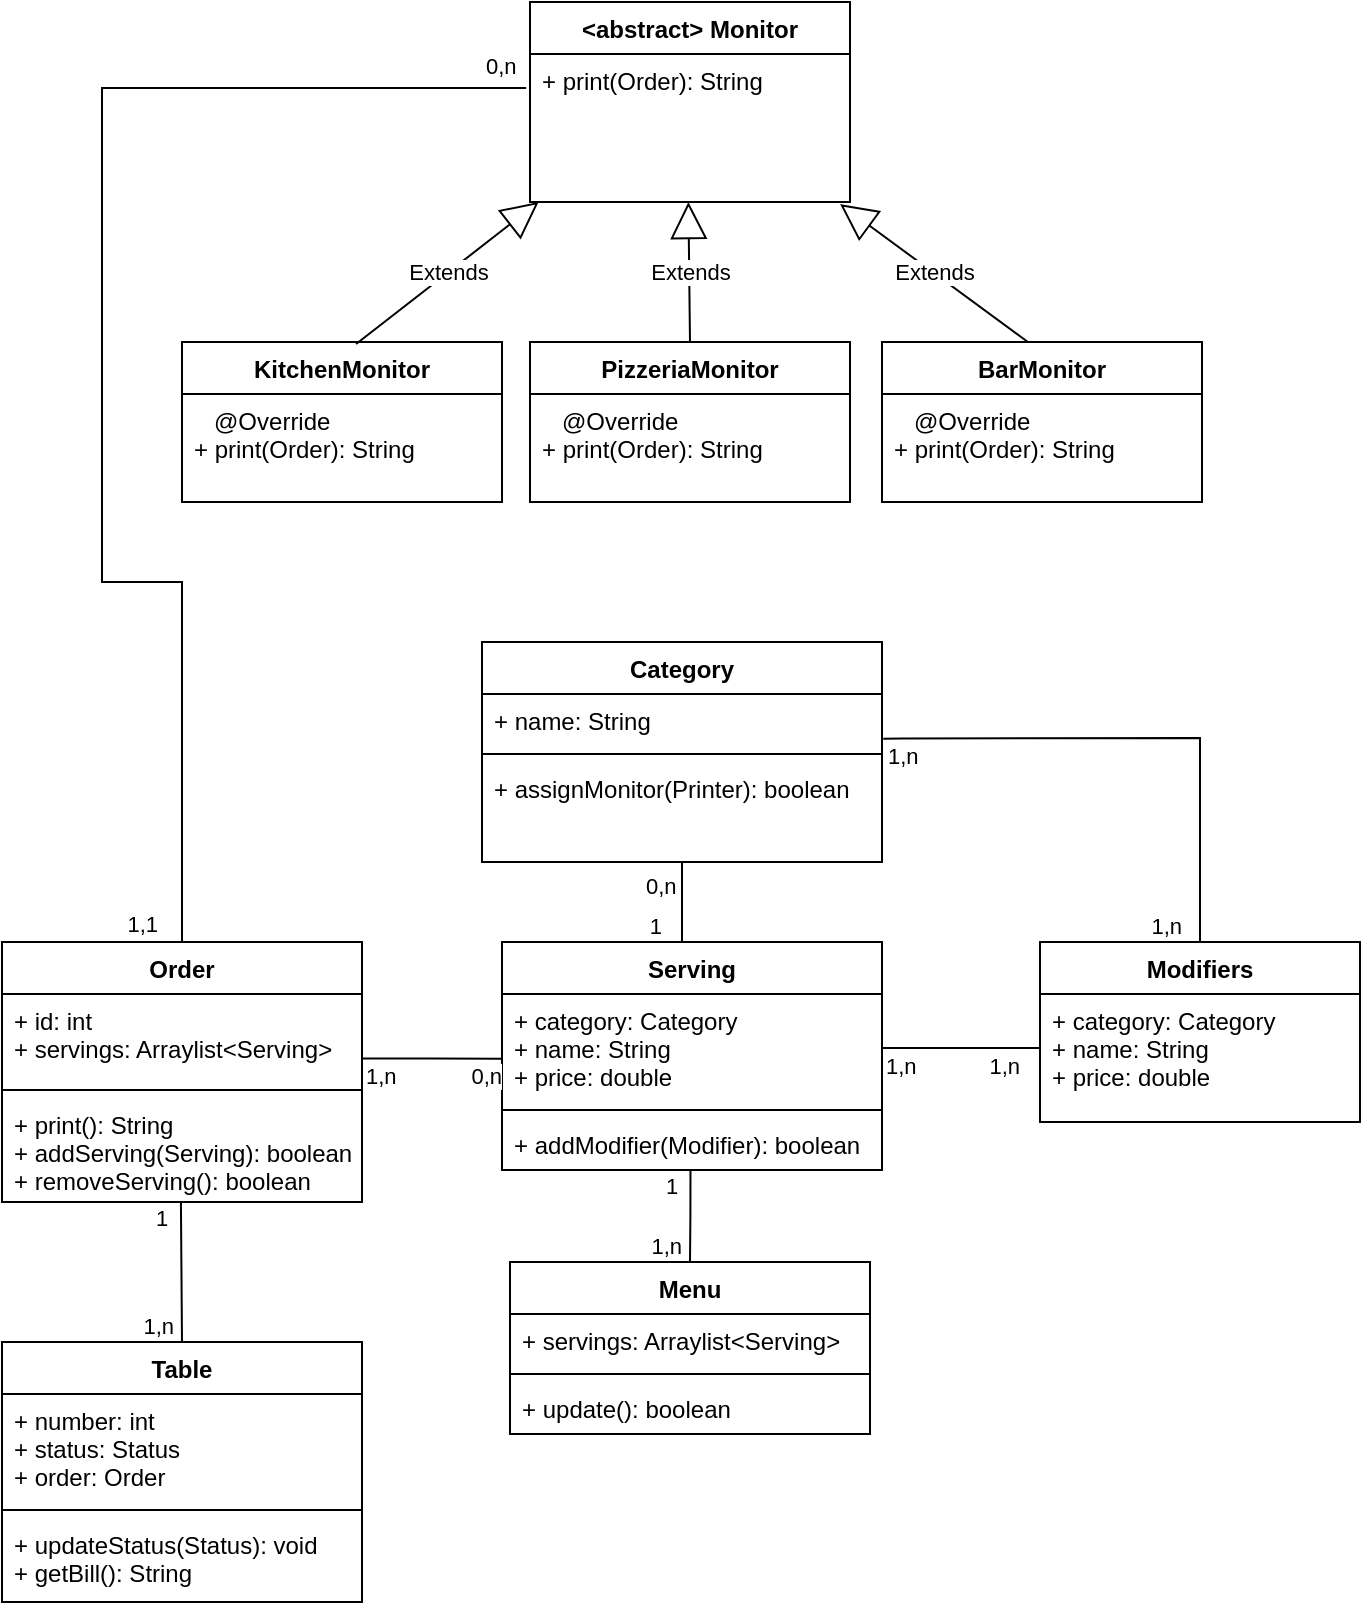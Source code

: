 <mxfile version="16.6.2" type="device"><diagram id="4cytzhl2g3gFU2kn-OGS" name="Page-1"><mxGraphModel dx="532" dy="741" grid="1" gridSize="10" guides="1" tooltips="1" connect="1" arrows="1" fold="1" page="1" pageScale="1" pageWidth="827" pageHeight="1169" math="0" shadow="0"><root><mxCell id="0"/><mxCell id="1" parent="0"/><mxCell id="7ltiMwgR-woyUdTdyEct-9" value="&lt;abstract&gt; Monitor" style="swimlane;fontStyle=1;align=center;verticalAlign=top;childLayout=stackLayout;horizontal=1;startSize=26;horizontalStack=0;resizeParent=1;resizeParentMax=0;resizeLast=0;collapsible=1;marginBottom=0;" parent="1" vertex="1"><mxGeometry x="334" y="70" width="160" height="100" as="geometry"><mxRectangle x="334" y="70" width="140" height="26" as="alternateBounds"/></mxGeometry></mxCell><mxCell id="7ltiMwgR-woyUdTdyEct-10" value="+ print(Order): String" style="text;strokeColor=none;fillColor=none;align=left;verticalAlign=top;spacingLeft=4;spacingRight=4;overflow=hidden;rotatable=0;points=[[0,0.5],[1,0.5]];portConstraint=eastwest;" parent="7ltiMwgR-woyUdTdyEct-9" vertex="1"><mxGeometry y="26" width="160" height="74" as="geometry"/></mxCell><mxCell id="7ltiMwgR-woyUdTdyEct-11" value="KitchenMonitor" style="swimlane;fontStyle=1;align=center;verticalAlign=top;childLayout=stackLayout;horizontal=1;startSize=26;horizontalStack=0;resizeParent=1;resizeParentMax=0;resizeLast=0;collapsible=1;marginBottom=0;" parent="1" vertex="1"><mxGeometry x="160" y="240" width="160" height="80" as="geometry"/></mxCell><mxCell id="7ltiMwgR-woyUdTdyEct-12" value="   @Override&#10;+ print(Order): String" style="text;strokeColor=none;fillColor=none;align=left;verticalAlign=top;spacingLeft=4;spacingRight=4;overflow=hidden;rotatable=0;points=[[0,0.5],[1,0.5]];portConstraint=eastwest;" parent="7ltiMwgR-woyUdTdyEct-11" vertex="1"><mxGeometry y="26" width="160" height="54" as="geometry"/></mxCell><mxCell id="7ltiMwgR-woyUdTdyEct-13" value="BarMonitor" style="swimlane;fontStyle=1;align=center;verticalAlign=top;childLayout=stackLayout;horizontal=1;startSize=26;horizontalStack=0;resizeParent=1;resizeParentMax=0;resizeLast=0;collapsible=1;marginBottom=0;" parent="1" vertex="1"><mxGeometry x="510" y="240" width="160" height="80" as="geometry"/></mxCell><mxCell id="7ltiMwgR-woyUdTdyEct-14" value="   @Override&#10;+ print(Order): String" style="text;strokeColor=none;fillColor=none;align=left;verticalAlign=top;spacingLeft=4;spacingRight=4;overflow=hidden;rotatable=0;points=[[0,0.5],[1,0.5]];portConstraint=eastwest;" parent="7ltiMwgR-woyUdTdyEct-13" vertex="1"><mxGeometry y="26" width="160" height="54" as="geometry"/></mxCell><mxCell id="7ltiMwgR-woyUdTdyEct-15" value="PizzeriaMonitor" style="swimlane;fontStyle=1;align=center;verticalAlign=top;childLayout=stackLayout;horizontal=1;startSize=26;horizontalStack=0;resizeParent=1;resizeParentMax=0;resizeLast=0;collapsible=1;marginBottom=0;" parent="1" vertex="1"><mxGeometry x="334" y="240" width="160" height="80" as="geometry"/></mxCell><mxCell id="7ltiMwgR-woyUdTdyEct-16" value="   @Override&#10;+ print(Order): String" style="text;strokeColor=none;fillColor=none;align=left;verticalAlign=top;spacingLeft=4;spacingRight=4;overflow=hidden;rotatable=0;points=[[0,0.5],[1,0.5]];portConstraint=eastwest;" parent="7ltiMwgR-woyUdTdyEct-15" vertex="1"><mxGeometry y="26" width="160" height="54" as="geometry"/></mxCell><mxCell id="7ltiMwgR-woyUdTdyEct-21" value="Menu" style="swimlane;fontStyle=1;align=center;verticalAlign=top;childLayout=stackLayout;horizontal=1;startSize=26;horizontalStack=0;resizeParent=1;resizeParentMax=0;resizeLast=0;collapsible=1;marginBottom=0;" parent="1" vertex="1"><mxGeometry x="324" y="700" width="180" height="86" as="geometry"/></mxCell><mxCell id="7ltiMwgR-woyUdTdyEct-22" value="+ servings: Arraylist&lt;Serving&gt;" style="text;strokeColor=none;fillColor=none;align=left;verticalAlign=top;spacingLeft=4;spacingRight=4;overflow=hidden;rotatable=0;points=[[0,0.5],[1,0.5]];portConstraint=eastwest;" parent="7ltiMwgR-woyUdTdyEct-21" vertex="1"><mxGeometry y="26" width="180" height="26" as="geometry"/></mxCell><mxCell id="7ltiMwgR-woyUdTdyEct-23" value="" style="line;strokeWidth=1;fillColor=none;align=left;verticalAlign=middle;spacingTop=-1;spacingLeft=3;spacingRight=3;rotatable=0;labelPosition=right;points=[];portConstraint=eastwest;" parent="7ltiMwgR-woyUdTdyEct-21" vertex="1"><mxGeometry y="52" width="180" height="8" as="geometry"/></mxCell><mxCell id="7ltiMwgR-woyUdTdyEct-24" value="+ update(): boolean" style="text;strokeColor=none;fillColor=none;align=left;verticalAlign=top;spacingLeft=4;spacingRight=4;overflow=hidden;rotatable=0;points=[[0,0.5],[1,0.5]];portConstraint=eastwest;" parent="7ltiMwgR-woyUdTdyEct-21" vertex="1"><mxGeometry y="60" width="180" height="26" as="geometry"/></mxCell><mxCell id="7ltiMwgR-woyUdTdyEct-26" value="Serving" style="swimlane;fontStyle=1;align=center;verticalAlign=top;childLayout=stackLayout;horizontal=1;startSize=26;horizontalStack=0;resizeParent=1;resizeParentMax=0;resizeLast=0;collapsible=1;marginBottom=0;" parent="1" vertex="1"><mxGeometry x="320" y="540" width="190" height="114" as="geometry"/></mxCell><mxCell id="7ltiMwgR-woyUdTdyEct-27" value="+ category: Category&#10;+ name: String&#10;+ price: double" style="text;strokeColor=none;fillColor=none;align=left;verticalAlign=top;spacingLeft=4;spacingRight=4;overflow=hidden;rotatable=0;points=[[0,0.5],[1,0.5]];portConstraint=eastwest;" parent="7ltiMwgR-woyUdTdyEct-26" vertex="1"><mxGeometry y="26" width="190" height="54" as="geometry"/></mxCell><mxCell id="7ltiMwgR-woyUdTdyEct-28" value="" style="line;strokeWidth=1;fillColor=none;align=left;verticalAlign=middle;spacingTop=-1;spacingLeft=3;spacingRight=3;rotatable=0;labelPosition=right;points=[];portConstraint=eastwest;" parent="7ltiMwgR-woyUdTdyEct-26" vertex="1"><mxGeometry y="80" width="190" height="8" as="geometry"/></mxCell><mxCell id="7ltiMwgR-woyUdTdyEct-29" value="+ addModifier(Modifier): boolean" style="text;strokeColor=none;fillColor=none;align=left;verticalAlign=top;spacingLeft=4;spacingRight=4;overflow=hidden;rotatable=0;points=[[0,0.5],[1,0.5]];portConstraint=eastwest;" parent="7ltiMwgR-woyUdTdyEct-26" vertex="1"><mxGeometry y="88" width="190" height="26" as="geometry"/></mxCell><mxCell id="7ltiMwgR-woyUdTdyEct-31" value="Category" style="swimlane;fontStyle=1;align=center;verticalAlign=top;childLayout=stackLayout;horizontal=1;startSize=26;horizontalStack=0;resizeParent=1;resizeParentMax=0;resizeLast=0;collapsible=1;marginBottom=0;" parent="1" vertex="1"><mxGeometry x="310" y="390" width="200" height="110" as="geometry"/></mxCell><mxCell id="7ltiMwgR-woyUdTdyEct-32" value="+ name: String" style="text;strokeColor=none;fillColor=none;align=left;verticalAlign=top;spacingLeft=4;spacingRight=4;overflow=hidden;rotatable=0;points=[[0,0.5],[1,0.5]];portConstraint=eastwest;" parent="7ltiMwgR-woyUdTdyEct-31" vertex="1"><mxGeometry y="26" width="200" height="26" as="geometry"/></mxCell><mxCell id="7ltiMwgR-woyUdTdyEct-33" value="" style="line;strokeWidth=1;fillColor=none;align=left;verticalAlign=middle;spacingTop=-1;spacingLeft=3;spacingRight=3;rotatable=0;labelPosition=right;points=[];portConstraint=eastwest;" parent="7ltiMwgR-woyUdTdyEct-31" vertex="1"><mxGeometry y="52" width="200" height="8" as="geometry"/></mxCell><mxCell id="7ltiMwgR-woyUdTdyEct-34" value="+ assignMonitor(Printer): boolean" style="text;strokeColor=none;fillColor=none;align=left;verticalAlign=top;spacingLeft=4;spacingRight=4;overflow=hidden;rotatable=0;points=[[0,0.5],[1,0.5]];portConstraint=eastwest;" parent="7ltiMwgR-woyUdTdyEct-31" vertex="1"><mxGeometry y="60" width="200" height="50" as="geometry"/></mxCell><mxCell id="7ltiMwgR-woyUdTdyEct-37" value="Order" style="swimlane;fontStyle=1;align=center;verticalAlign=top;childLayout=stackLayout;horizontal=1;startSize=26;horizontalStack=0;resizeParent=1;resizeParentMax=0;resizeLast=0;collapsible=1;marginBottom=0;" parent="1" vertex="1"><mxGeometry x="70" y="540" width="180" height="130" as="geometry"/></mxCell><mxCell id="7ltiMwgR-woyUdTdyEct-38" value="+ id: int&#10;+ servings: Arraylist&lt;Serving&gt;" style="text;strokeColor=none;fillColor=none;align=left;verticalAlign=top;spacingLeft=4;spacingRight=4;overflow=hidden;rotatable=0;points=[[0,0.5],[1,0.5]];portConstraint=eastwest;" parent="7ltiMwgR-woyUdTdyEct-37" vertex="1"><mxGeometry y="26" width="180" height="44" as="geometry"/></mxCell><mxCell id="7ltiMwgR-woyUdTdyEct-39" value="" style="line;strokeWidth=1;fillColor=none;align=left;verticalAlign=middle;spacingTop=-1;spacingLeft=3;spacingRight=3;rotatable=0;labelPosition=right;points=[];portConstraint=eastwest;" parent="7ltiMwgR-woyUdTdyEct-37" vertex="1"><mxGeometry y="70" width="180" height="8" as="geometry"/></mxCell><mxCell id="7ltiMwgR-woyUdTdyEct-40" value="+ print(): String&#10;+ addServing(Serving): boolean&#10;+ removeServing(): boolean" style="text;strokeColor=none;fillColor=none;align=left;verticalAlign=top;spacingLeft=4;spacingRight=4;overflow=hidden;rotatable=0;points=[[0,0.5],[1,0.5]];portConstraint=eastwest;" parent="7ltiMwgR-woyUdTdyEct-37" vertex="1"><mxGeometry y="78" width="180" height="52" as="geometry"/></mxCell><mxCell id="7ltiMwgR-woyUdTdyEct-42" value="Table" style="swimlane;fontStyle=1;align=center;verticalAlign=top;childLayout=stackLayout;horizontal=1;startSize=26;horizontalStack=0;resizeParent=1;resizeParentMax=0;resizeLast=0;collapsible=1;marginBottom=0;" parent="1" vertex="1"><mxGeometry x="70" y="740" width="180" height="130" as="geometry"/></mxCell><mxCell id="7ltiMwgR-woyUdTdyEct-43" value="+ number: int&#10;+ status: Status&#10;+ order: Order" style="text;strokeColor=none;fillColor=none;align=left;verticalAlign=top;spacingLeft=4;spacingRight=4;overflow=hidden;rotatable=0;points=[[0,0.5],[1,0.5]];portConstraint=eastwest;" parent="7ltiMwgR-woyUdTdyEct-42" vertex="1"><mxGeometry y="26" width="180" height="54" as="geometry"/></mxCell><mxCell id="7ltiMwgR-woyUdTdyEct-44" value="" style="line;strokeWidth=1;fillColor=none;align=left;verticalAlign=middle;spacingTop=-1;spacingLeft=3;spacingRight=3;rotatable=0;labelPosition=right;points=[];portConstraint=eastwest;" parent="7ltiMwgR-woyUdTdyEct-42" vertex="1"><mxGeometry y="80" width="180" height="8" as="geometry"/></mxCell><mxCell id="7ltiMwgR-woyUdTdyEct-45" value="+ updateStatus(Status): void&#10;+ getBill(): String" style="text;strokeColor=none;fillColor=none;align=left;verticalAlign=top;spacingLeft=4;spacingRight=4;overflow=hidden;rotatable=0;points=[[0,0.5],[1,0.5]];portConstraint=eastwest;" parent="7ltiMwgR-woyUdTdyEct-42" vertex="1"><mxGeometry y="88" width="180" height="42" as="geometry"/></mxCell><mxCell id="7ltiMwgR-woyUdTdyEct-49" value="Modifiers" style="swimlane;fontStyle=1;align=center;verticalAlign=top;childLayout=stackLayout;horizontal=1;startSize=26;horizontalStack=0;resizeParent=1;resizeParentMax=0;resizeLast=0;collapsible=1;marginBottom=0;" parent="1" vertex="1"><mxGeometry x="589" y="540" width="160" height="90" as="geometry"><mxRectangle x="589" y="540" width="90" height="26" as="alternateBounds"/></mxGeometry></mxCell><mxCell id="7ltiMwgR-woyUdTdyEct-50" value="+ category: Category&#10;+ name: String&#10;+ price: double" style="text;strokeColor=none;fillColor=none;align=left;verticalAlign=top;spacingLeft=4;spacingRight=4;overflow=hidden;rotatable=0;points=[[0,0.5],[1,0.5]];portConstraint=eastwest;" parent="7ltiMwgR-woyUdTdyEct-49" vertex="1"><mxGeometry y="26" width="160" height="64" as="geometry"/></mxCell><mxCell id="7ltiMwgR-woyUdTdyEct-52" value="Extends" style="endArrow=block;endSize=16;endFill=0;html=1;rounded=0;exitX=0.544;exitY=0.013;exitDx=0;exitDy=0;exitPerimeter=0;entryX=0.027;entryY=1;entryDx=0;entryDy=0;entryPerimeter=0;" parent="1" source="7ltiMwgR-woyUdTdyEct-11" target="7ltiMwgR-woyUdTdyEct-10" edge="1"><mxGeometry width="160" relative="1" as="geometry"><mxPoint x="252.96" y="237.2" as="sourcePoint"/><mxPoint x="338.32" y="175.55" as="targetPoint"/></mxGeometry></mxCell><mxCell id="7ltiMwgR-woyUdTdyEct-53" value="Extends" style="endArrow=block;endSize=16;endFill=0;html=1;rounded=0;entryX=0.495;entryY=1;entryDx=0;entryDy=0;entryPerimeter=0;exitX=0.5;exitY=0;exitDx=0;exitDy=0;" parent="1" source="7ltiMwgR-woyUdTdyEct-15" target="7ltiMwgR-woyUdTdyEct-10" edge="1"><mxGeometry width="160" relative="1" as="geometry"><mxPoint x="420" y="250" as="sourcePoint"/><mxPoint x="413.2" y="176.438" as="targetPoint"/></mxGeometry></mxCell><mxCell id="7ltiMwgR-woyUdTdyEct-54" value="Extends" style="endArrow=block;endSize=16;endFill=0;html=1;rounded=0;exitX=0.456;exitY=0;exitDx=0;exitDy=0;entryX=0.969;entryY=1.014;entryDx=0;entryDy=0;entryPerimeter=0;exitPerimeter=0;" parent="1" source="7ltiMwgR-woyUdTdyEct-13" target="7ltiMwgR-woyUdTdyEct-10" edge="1"><mxGeometry width="160" relative="1" as="geometry"><mxPoint x="590" y="240" as="sourcePoint"/><mxPoint x="495.76" y="176.438" as="targetPoint"/></mxGeometry></mxCell><mxCell id="7ltiMwgR-woyUdTdyEct-55" value="" style="endArrow=none;html=1;edgeStyle=orthogonalEdgeStyle;rounded=0;entryX=0.5;entryY=0;entryDx=0;entryDy=0;exitX=-0.012;exitY=0.23;exitDx=0;exitDy=0;exitPerimeter=0;" parent="1" source="7ltiMwgR-woyUdTdyEct-10" target="7ltiMwgR-woyUdTdyEct-37" edge="1"><mxGeometry relative="1" as="geometry"><mxPoint x="180" y="230" as="sourcePoint"/><mxPoint x="270" y="360" as="targetPoint"/><Array as="points"><mxPoint x="120" y="113"/><mxPoint x="120" y="360"/><mxPoint x="160" y="360"/></Array></mxGeometry></mxCell><mxCell id="7ltiMwgR-woyUdTdyEct-56" value="0,n" style="edgeLabel;resizable=0;html=1;align=left;verticalAlign=bottom;" parent="7ltiMwgR-woyUdTdyEct-55" connectable="0" vertex="1"><mxGeometry x="-1" relative="1" as="geometry"><mxPoint x="-22" y="-3" as="offset"/></mxGeometry></mxCell><mxCell id="7ltiMwgR-woyUdTdyEct-57" value="1,1" style="edgeLabel;resizable=0;html=1;align=right;verticalAlign=bottom;" parent="7ltiMwgR-woyUdTdyEct-55" connectable="0" vertex="1"><mxGeometry x="1" relative="1" as="geometry"><mxPoint x="-12" as="offset"/></mxGeometry></mxCell><mxCell id="7ltiMwgR-woyUdTdyEct-58" value="" style="endArrow=none;html=1;edgeStyle=orthogonalEdgeStyle;rounded=0;entryX=0.5;entryY=0;entryDx=0;entryDy=0;exitX=0.5;exitY=1;exitDx=0;exitDy=0;exitPerimeter=0;" parent="1" source="7ltiMwgR-woyUdTdyEct-34" target="7ltiMwgR-woyUdTdyEct-26" edge="1"><mxGeometry relative="1" as="geometry"><mxPoint x="400" y="520" as="sourcePoint"/><mxPoint x="370" y="520" as="targetPoint"/><Array as="points"><mxPoint x="410" y="540"/></Array></mxGeometry></mxCell><mxCell id="7ltiMwgR-woyUdTdyEct-59" value="0,n" style="edgeLabel;resizable=0;html=1;align=left;verticalAlign=bottom;" parent="7ltiMwgR-woyUdTdyEct-58" connectable="0" vertex="1"><mxGeometry x="-1" relative="1" as="geometry"><mxPoint x="-20" y="20" as="offset"/></mxGeometry></mxCell><mxCell id="7ltiMwgR-woyUdTdyEct-60" value="1" style="edgeLabel;resizable=0;html=1;align=right;verticalAlign=bottom;" parent="7ltiMwgR-woyUdTdyEct-58" connectable="0" vertex="1"><mxGeometry x="1" relative="1" as="geometry"><mxPoint x="-15" as="offset"/></mxGeometry></mxCell><mxCell id="7ltiMwgR-woyUdTdyEct-62" value="" style="endArrow=none;html=1;edgeStyle=orthogonalEdgeStyle;rounded=0;entryX=-0.002;entryY=0.422;entryDx=0;entryDy=0;exitX=1;exitY=0.5;exitDx=0;exitDy=0;entryPerimeter=0;" parent="1" source="7ltiMwgR-woyUdTdyEct-27" target="7ltiMwgR-woyUdTdyEct-50" edge="1"><mxGeometry relative="1" as="geometry"><mxPoint x="580" y="560" as="sourcePoint"/><mxPoint x="585" y="600" as="targetPoint"/><Array as="points"/></mxGeometry></mxCell><mxCell id="7ltiMwgR-woyUdTdyEct-63" value="1,n" style="edgeLabel;resizable=0;html=1;align=left;verticalAlign=bottom;" parent="7ltiMwgR-woyUdTdyEct-62" connectable="0" vertex="1"><mxGeometry x="-1" relative="1" as="geometry"><mxPoint y="17" as="offset"/></mxGeometry></mxCell><mxCell id="7ltiMwgR-woyUdTdyEct-64" value="1,n" style="edgeLabel;resizable=0;html=1;align=right;verticalAlign=bottom;" parent="7ltiMwgR-woyUdTdyEct-62" connectable="0" vertex="1"><mxGeometry x="1" relative="1" as="geometry"><mxPoint x="-9" y="17" as="offset"/></mxGeometry></mxCell><mxCell id="7ltiMwgR-woyUdTdyEct-66" value="" style="endArrow=none;html=1;edgeStyle=orthogonalEdgeStyle;rounded=0;exitX=1.003;exitY=0.859;exitDx=0;exitDy=0;exitPerimeter=0;entryX=0.5;entryY=0;entryDx=0;entryDy=0;" parent="1" source="7ltiMwgR-woyUdTdyEct-32" target="7ltiMwgR-woyUdTdyEct-49" edge="1"><mxGeometry relative="1" as="geometry"><mxPoint x="520" y="603" as="sourcePoint"/><mxPoint x="670" y="600" as="targetPoint"/><Array as="points"><mxPoint x="520" y="438"/><mxPoint x="669" y="438"/></Array></mxGeometry></mxCell><mxCell id="7ltiMwgR-woyUdTdyEct-67" value="1,n" style="edgeLabel;resizable=0;html=1;align=left;verticalAlign=bottom;" parent="7ltiMwgR-woyUdTdyEct-66" connectable="0" vertex="1"><mxGeometry x="-1" relative="1" as="geometry"><mxPoint y="17" as="offset"/></mxGeometry></mxCell><mxCell id="7ltiMwgR-woyUdTdyEct-68" value="1,n" style="edgeLabel;resizable=0;html=1;align=right;verticalAlign=bottom;" parent="7ltiMwgR-woyUdTdyEct-66" connectable="0" vertex="1"><mxGeometry x="1" relative="1" as="geometry"><mxPoint x="-9" as="offset"/></mxGeometry></mxCell><mxCell id="7ltiMwgR-woyUdTdyEct-69" value="" style="endArrow=none;html=1;edgeStyle=orthogonalEdgeStyle;rounded=0;entryX=0.5;entryY=0;entryDx=0;entryDy=0;exitX=0.496;exitY=1.013;exitDx=0;exitDy=0;exitPerimeter=0;" parent="1" source="7ltiMwgR-woyUdTdyEct-29" target="7ltiMwgR-woyUdTdyEct-21" edge="1"><mxGeometry relative="1" as="geometry"><mxPoint x="410" y="660" as="sourcePoint"/><mxPoint x="419" y="694" as="targetPoint"/><Array as="points"/></mxGeometry></mxCell><mxCell id="7ltiMwgR-woyUdTdyEct-70" value="1" style="edgeLabel;resizable=0;html=1;align=left;verticalAlign=bottom;" parent="7ltiMwgR-woyUdTdyEct-69" connectable="0" vertex="1"><mxGeometry x="-1" relative="1" as="geometry"><mxPoint x="-14" y="16" as="offset"/></mxGeometry></mxCell><mxCell id="7ltiMwgR-woyUdTdyEct-71" value="1,n" style="edgeLabel;resizable=0;html=1;align=right;verticalAlign=bottom;" parent="7ltiMwgR-woyUdTdyEct-69" connectable="0" vertex="1"><mxGeometry x="1" relative="1" as="geometry"><mxPoint x="-4" as="offset"/></mxGeometry></mxCell><mxCell id="7ltiMwgR-woyUdTdyEct-72" value="" style="endArrow=none;html=1;edgeStyle=orthogonalEdgeStyle;rounded=0;exitX=1.001;exitY=0.732;exitDx=0;exitDy=0;exitPerimeter=0;entryX=0.001;entryY=0.599;entryDx=0;entryDy=0;entryPerimeter=0;" parent="1" source="7ltiMwgR-woyUdTdyEct-38" target="7ltiMwgR-woyUdTdyEct-27" edge="1"><mxGeometry relative="1" as="geometry"><mxPoint x="241.32" y="596.8" as="sourcePoint"/><mxPoint x="320" y="598" as="targetPoint"/><Array as="points"/></mxGeometry></mxCell><mxCell id="7ltiMwgR-woyUdTdyEct-73" value="1,n" style="edgeLabel;resizable=0;html=1;align=left;verticalAlign=bottom;" parent="7ltiMwgR-woyUdTdyEct-72" connectable="0" vertex="1"><mxGeometry x="-1" relative="1" as="geometry"><mxPoint y="17" as="offset"/></mxGeometry></mxCell><mxCell id="7ltiMwgR-woyUdTdyEct-74" value="0,n" style="edgeLabel;resizable=0;html=1;align=right;verticalAlign=bottom;" parent="7ltiMwgR-woyUdTdyEct-72" connectable="0" vertex="1"><mxGeometry x="1" relative="1" as="geometry"><mxPoint y="17" as="offset"/></mxGeometry></mxCell><mxCell id="7ltiMwgR-woyUdTdyEct-78" value="" style="endArrow=none;html=1;edgeStyle=orthogonalEdgeStyle;rounded=0;exitX=0.497;exitY=1.004;exitDx=0;exitDy=0;exitPerimeter=0;entryX=0.5;entryY=0;entryDx=0;entryDy=0;" parent="1" source="7ltiMwgR-woyUdTdyEct-40" target="7ltiMwgR-woyUdTdyEct-42" edge="1"><mxGeometry relative="1" as="geometry"><mxPoint x="160" y="680.048" as="sourcePoint"/><mxPoint x="159" y="740" as="targetPoint"/><Array as="points"><mxPoint x="160" y="670"/></Array></mxGeometry></mxCell><mxCell id="7ltiMwgR-woyUdTdyEct-79" value="1" style="edgeLabel;resizable=0;html=1;align=left;verticalAlign=bottom;" parent="7ltiMwgR-woyUdTdyEct-78" connectable="0" vertex="1"><mxGeometry x="-1" relative="1" as="geometry"><mxPoint x="-14" y="16" as="offset"/></mxGeometry></mxCell><mxCell id="7ltiMwgR-woyUdTdyEct-80" value="1,n" style="edgeLabel;resizable=0;html=1;align=right;verticalAlign=bottom;" parent="7ltiMwgR-woyUdTdyEct-78" connectable="0" vertex="1"><mxGeometry x="1" relative="1" as="geometry"><mxPoint x="-4" as="offset"/></mxGeometry></mxCell></root></mxGraphModel></diagram></mxfile>